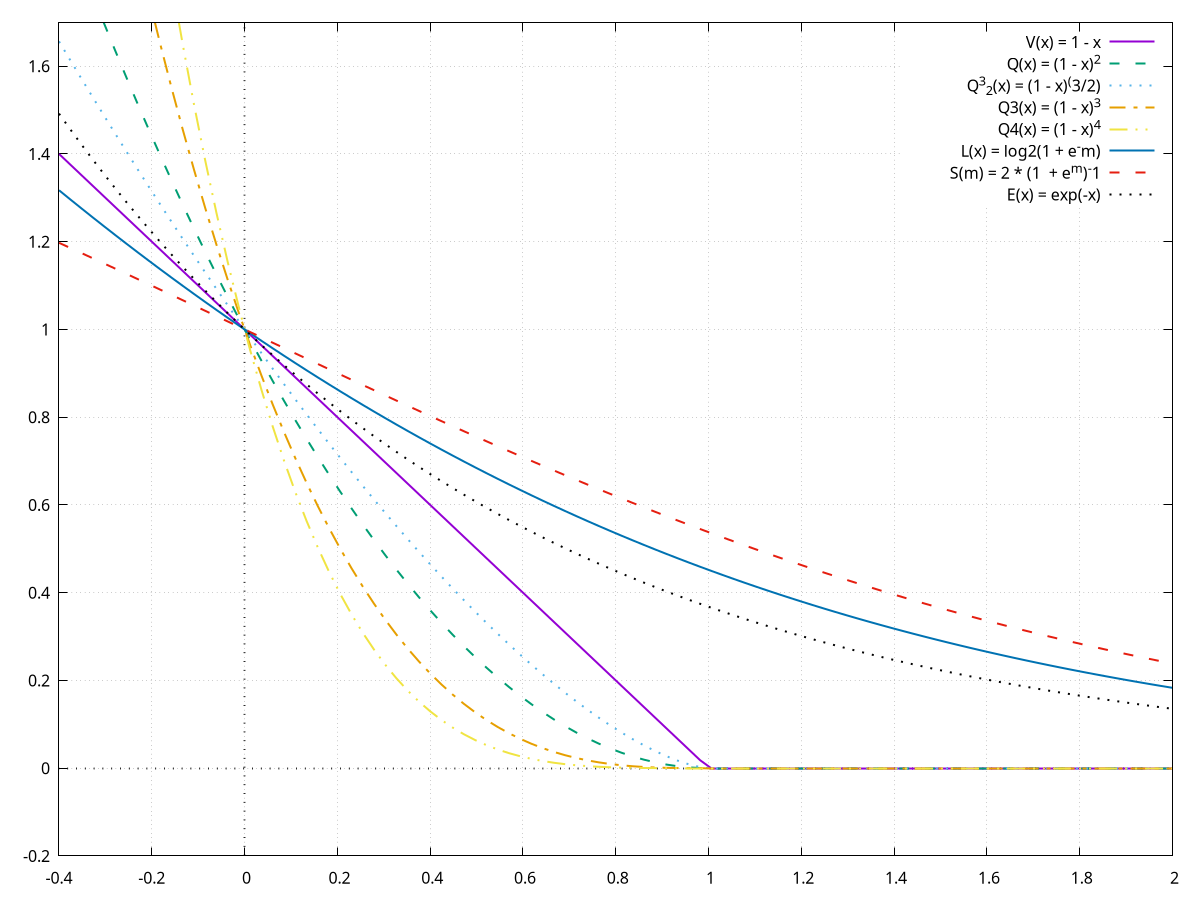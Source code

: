 set term png size 700, 500
set xrange [-10:10]

set xtics 0.2
set ytics 0.2

set for [i=1:8] linetype i dashtype i lw 4

set grid
set xzeroaxis lw 2
set yzeroaxis lw 2

plot [-0.4:2][-0.2:1.7] \
    (x < 1 ? 1 - x : 0) title 'V(x) = 1 - x' lw 2, \
    (x < 1 ? (1 - x)**2 : 0) title 'Q(x) = (1 - x)^2' lw 2, \
    (x < 1 ? (1 - x)**(1.5) : 0) title 'Q^3_2(x) = (1 - x)^(3/2)' lw 2, \
    (x < 1 ? (1 - x)**3 : 0) title 'Q3(x) = (1 - x)^3' lw 2, \
    (x < 1 ? (1 - x)**4 : 0) title 'Q4(x) = (1 - x)^4' lw 2, \
    (log(1+exp(-x))/log(2)) title 'L(x) = log2(1 + e^-m)' lw 2, \
    (2/(1+exp(x))) title 'S(m) = 2 * (1  + e^m)^-1' lw 2, \
    (exp(-x)) title 'E(x) = exp(-x)' lw 2

# set key left box
